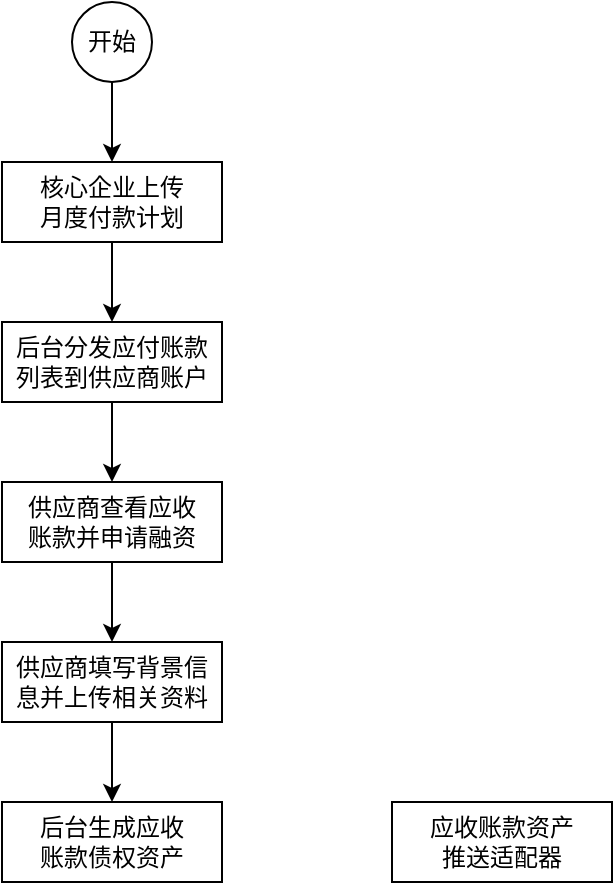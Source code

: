 <mxfile version="13.1.2" type="github">
  <diagram id="YHirjkAFMDylilwBBIxY" name="反向保理流程图">
    <mxGraphModel dx="813" dy="435" grid="1" gridSize="10" guides="1" tooltips="1" connect="1" arrows="1" fold="1" page="1" pageScale="1" pageWidth="827" pageHeight="1169" math="0" shadow="0">
      <root>
        <mxCell id="0" />
        <mxCell id="1" parent="0" />
        <mxCell id="B-ZJvdAAlf7jMu3-mvKu-8" style="edgeStyle=orthogonalEdgeStyle;rounded=0;orthogonalLoop=1;jettySize=auto;html=1;entryX=0.5;entryY=0;entryDx=0;entryDy=0;" edge="1" parent="1" source="B-ZJvdAAlf7jMu3-mvKu-1" target="B-ZJvdAAlf7jMu3-mvKu-3">
          <mxGeometry relative="1" as="geometry" />
        </mxCell>
        <mxCell id="B-ZJvdAAlf7jMu3-mvKu-1" value="开始" style="ellipse;whiteSpace=wrap;html=1;aspect=fixed;" vertex="1" parent="1">
          <mxGeometry x="160" y="40" width="40" height="40" as="geometry" />
        </mxCell>
        <mxCell id="B-ZJvdAAlf7jMu3-mvKu-9" style="edgeStyle=orthogonalEdgeStyle;rounded=0;orthogonalLoop=1;jettySize=auto;html=1;entryX=0.5;entryY=0;entryDx=0;entryDy=0;" edge="1" parent="1" source="B-ZJvdAAlf7jMu3-mvKu-3" target="B-ZJvdAAlf7jMu3-mvKu-6">
          <mxGeometry relative="1" as="geometry" />
        </mxCell>
        <mxCell id="B-ZJvdAAlf7jMu3-mvKu-3" value="核心企业上传&lt;br&gt;月度付款计划" style="rounded=0;whiteSpace=wrap;html=1;" vertex="1" parent="1">
          <mxGeometry x="125" y="120" width="110" height="40" as="geometry" />
        </mxCell>
        <mxCell id="B-ZJvdAAlf7jMu3-mvKu-4" style="edgeStyle=orthogonalEdgeStyle;rounded=0;orthogonalLoop=1;jettySize=auto;html=1;exitX=0.5;exitY=1;exitDx=0;exitDy=0;" edge="1" parent="1" source="B-ZJvdAAlf7jMu3-mvKu-3" target="B-ZJvdAAlf7jMu3-mvKu-3">
          <mxGeometry relative="1" as="geometry" />
        </mxCell>
        <mxCell id="B-ZJvdAAlf7jMu3-mvKu-10" style="edgeStyle=orthogonalEdgeStyle;rounded=0;orthogonalLoop=1;jettySize=auto;html=1;" edge="1" parent="1" source="B-ZJvdAAlf7jMu3-mvKu-6" target="B-ZJvdAAlf7jMu3-mvKu-7">
          <mxGeometry relative="1" as="geometry" />
        </mxCell>
        <mxCell id="B-ZJvdAAlf7jMu3-mvKu-6" value="后台分发应付账款&lt;br&gt;列表到供应商账户" style="rounded=0;whiteSpace=wrap;html=1;" vertex="1" parent="1">
          <mxGeometry x="125" y="200" width="110" height="40" as="geometry" />
        </mxCell>
        <mxCell id="B-ZJvdAAlf7jMu3-mvKu-17" style="edgeStyle=orthogonalEdgeStyle;rounded=0;orthogonalLoop=1;jettySize=auto;html=1;entryX=0.5;entryY=0;entryDx=0;entryDy=0;" edge="1" parent="1" source="B-ZJvdAAlf7jMu3-mvKu-7" target="B-ZJvdAAlf7jMu3-mvKu-15">
          <mxGeometry relative="1" as="geometry" />
        </mxCell>
        <mxCell id="B-ZJvdAAlf7jMu3-mvKu-7" value="供应商查看应收&lt;br&gt;账款并申请融资" style="rounded=0;whiteSpace=wrap;html=1;" vertex="1" parent="1">
          <mxGeometry x="125" y="280" width="110" height="40" as="geometry" />
        </mxCell>
        <mxCell id="B-ZJvdAAlf7jMu3-mvKu-14" value="后台生成应收&lt;br&gt;账款债权资产" style="rounded=0;whiteSpace=wrap;html=1;" vertex="1" parent="1">
          <mxGeometry x="125" y="440" width="110" height="40" as="geometry" />
        </mxCell>
        <mxCell id="B-ZJvdAAlf7jMu3-mvKu-18" style="edgeStyle=orthogonalEdgeStyle;rounded=0;orthogonalLoop=1;jettySize=auto;html=1;entryX=0.5;entryY=0;entryDx=0;entryDy=0;" edge="1" parent="1" source="B-ZJvdAAlf7jMu3-mvKu-15" target="B-ZJvdAAlf7jMu3-mvKu-14">
          <mxGeometry relative="1" as="geometry" />
        </mxCell>
        <mxCell id="B-ZJvdAAlf7jMu3-mvKu-15" value="供应商填写背景信&lt;br&gt;息并上传相关资料" style="rounded=0;whiteSpace=wrap;html=1;" vertex="1" parent="1">
          <mxGeometry x="125" y="360" width="110" height="40" as="geometry" />
        </mxCell>
        <mxCell id="B-ZJvdAAlf7jMu3-mvKu-19" value="应收账款资产&lt;br&gt;推送适配器" style="rounded=0;whiteSpace=wrap;html=1;" vertex="1" parent="1">
          <mxGeometry x="320" y="440" width="110" height="40" as="geometry" />
        </mxCell>
      </root>
    </mxGraphModel>
  </diagram>
</mxfile>

